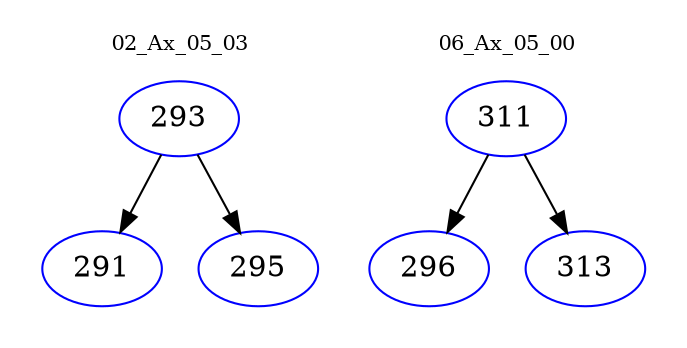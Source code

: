 digraph{
subgraph cluster_0 {
color = white
label = "02_Ax_05_03";
fontsize=10;
T0_293 [label="293", color="blue"]
T0_293 -> T0_291 [color="black"]
T0_291 [label="291", color="blue"]
T0_293 -> T0_295 [color="black"]
T0_295 [label="295", color="blue"]
}
subgraph cluster_1 {
color = white
label = "06_Ax_05_00";
fontsize=10;
T1_311 [label="311", color="blue"]
T1_311 -> T1_296 [color="black"]
T1_296 [label="296", color="blue"]
T1_311 -> T1_313 [color="black"]
T1_313 [label="313", color="blue"]
}
}

